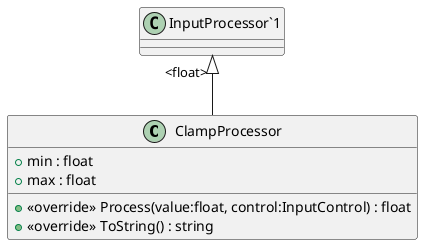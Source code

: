 @startuml
class ClampProcessor {
    + min : float
    + max : float
    + <<override>> Process(value:float, control:InputControl) : float
    + <<override>> ToString() : string
}
"InputProcessor`1" "<float>" <|-- ClampProcessor
@enduml
